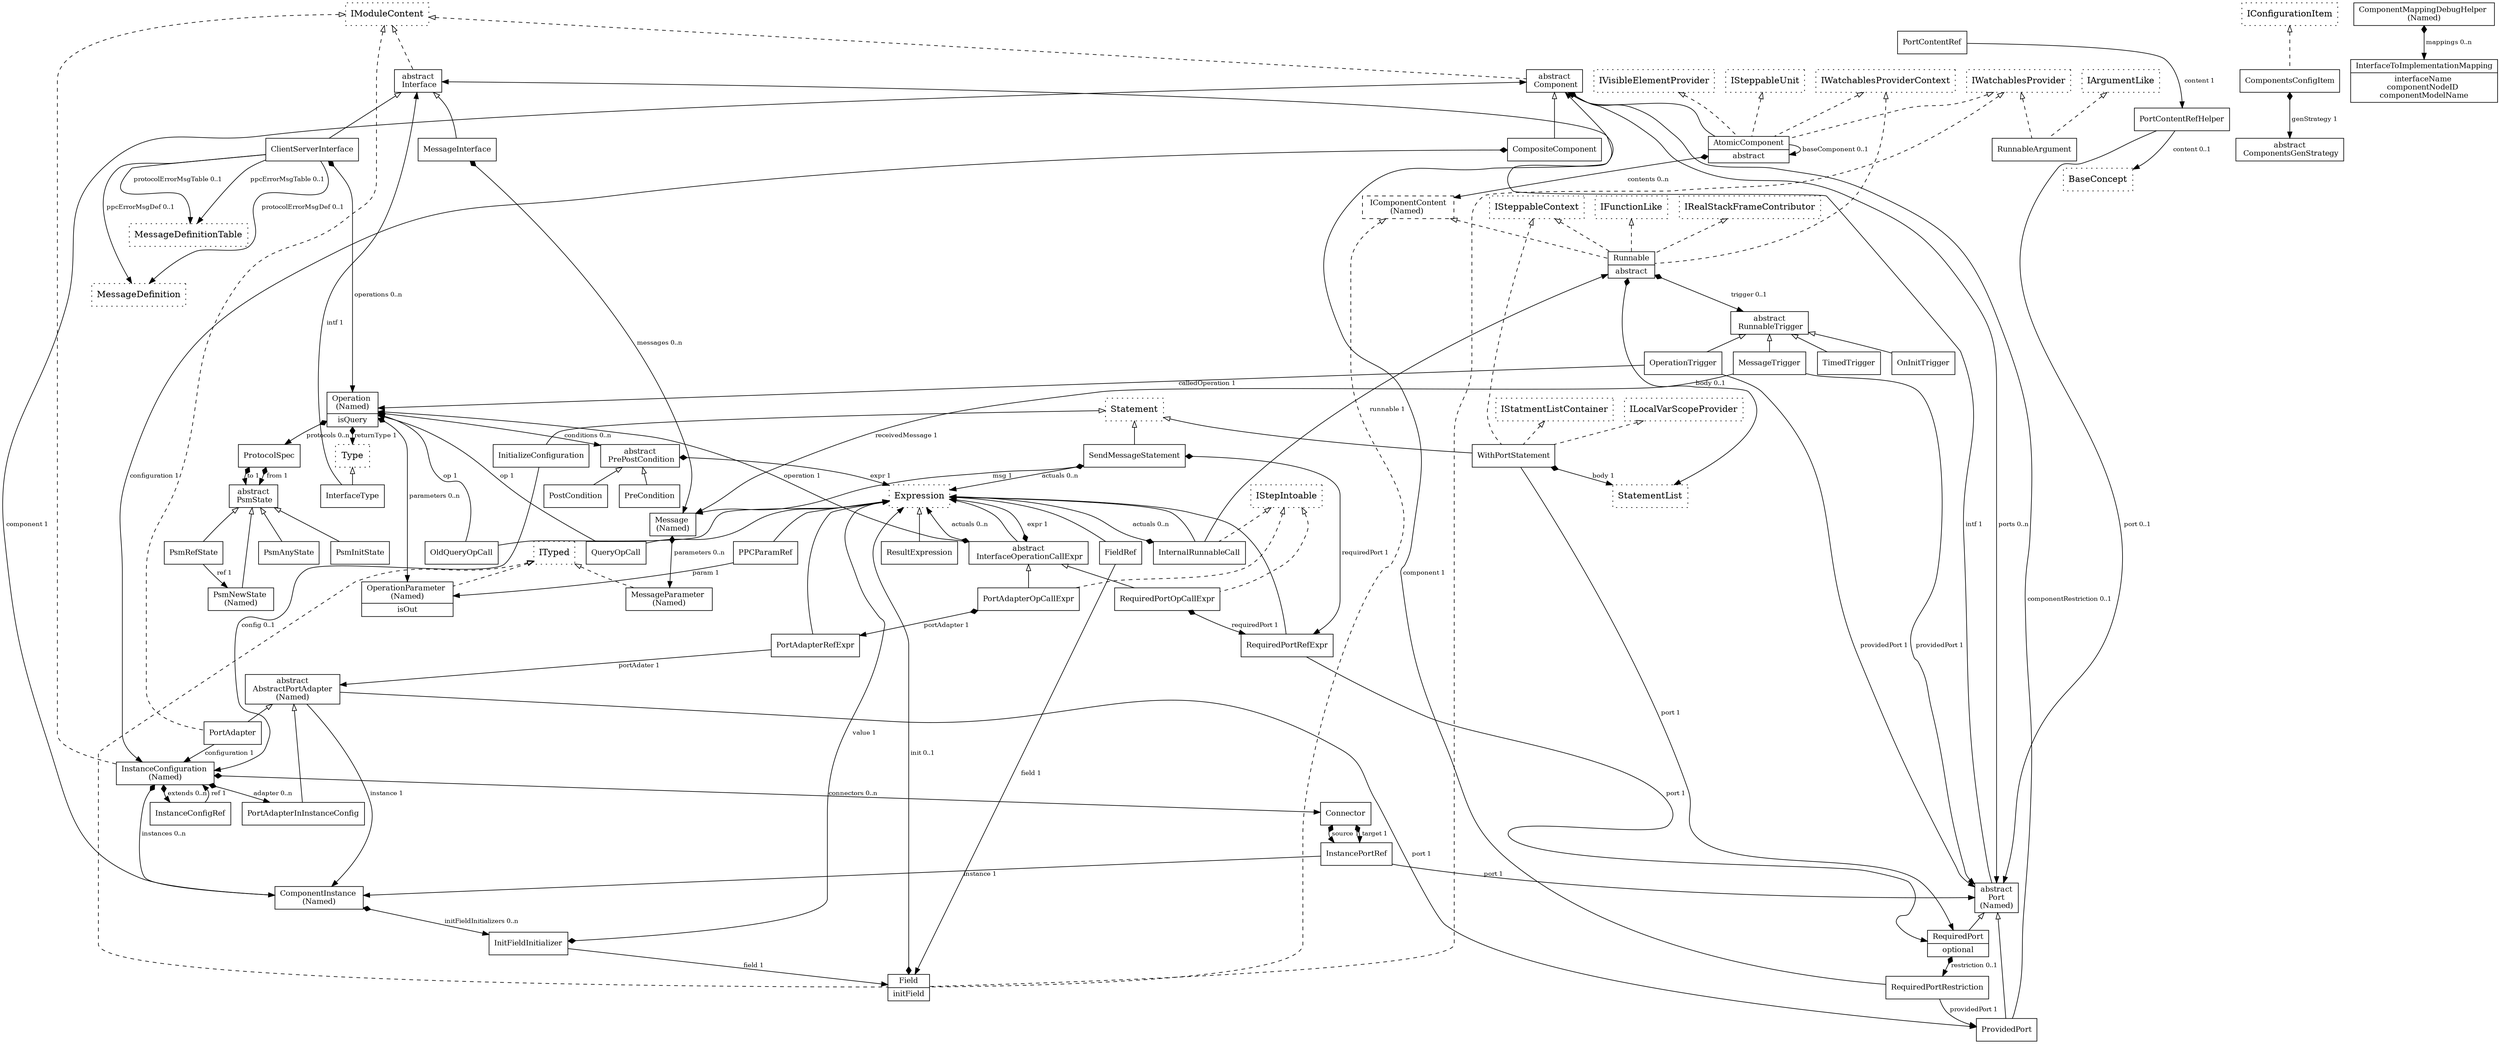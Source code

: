 digraph meta { node[shape=box style=dotted]  ranksep=0.1
Component [ fontsize=12.0 shape=record style=solid label= " { abstract\n Component } " ] ;
Interface [ fontsize=12.0 shape=record style=solid label= " { abstract\n Interface } " ] ;
ClientServerInterface [ fontsize=12.0 shape=record style=solid label= " { ClientServerInterface } " ] ;
MessageInterface [ fontsize=12.0 shape=record style=solid label= " { MessageInterface } " ] ;
Operation [ fontsize=12.0 shape=record style=solid label= " { Operation \n(Named) | isQuery } " ] ;
Message [ fontsize=12.0 shape=record style=solid label= " { Message \n(Named) } " ] ;
Port [ fontsize=12.0 shape=record style=solid label= " { abstract\n Port \n(Named) } " ] ;
ProvidedPort [ fontsize=12.0 shape=record style=solid label= " { ProvidedPort } " ] ;
RequiredPort [ fontsize=12.0 shape=record style=solid label= " { RequiredPort | optional } " ] ;
Runnable [ fontsize=12.0 shape=record style=solid label= " { Runnable | abstract } " ] ;
RunnableTrigger [ fontsize=12.0 shape=record style=solid label= " { abstract\n RunnableTrigger } " ] ;
MessageTrigger [ fontsize=12.0 shape=record style=solid label= " { MessageTrigger } " ] ;
OperationTrigger [ fontsize=12.0 shape=record style=solid label= " { OperationTrigger } " ] ;
TimedTrigger [ fontsize=12.0 shape=record style=solid label= " { TimedTrigger } " ] ;
AtomicComponent [ fontsize=12.0 shape=record style=solid label= " { AtomicComponent | abstract } " ] ;
CompositeComponent [ fontsize=12.0 shape=record style=solid label= " { CompositeComponent } " ] ;
ComponentInstance [ fontsize=12.0 shape=record style=solid label= " { ComponentInstance \n(Named) } " ] ;
Connector [ fontsize=12.0 shape=record style=solid label= " { Connector } " ] ;
InstancePortRef [ fontsize=12.0 shape=record style=solid label= " { InstancePortRef } " ] ;
InstanceConfiguration [ fontsize=12.0 shape=record style=solid label= " { InstanceConfiguration \n(Named) } " ] ;
MessageParameter [ fontsize=12.0 shape=record style=solid label= " { MessageParameter \n(Named) } " ] ;
OperationParameter [ fontsize=12.0 shape=record style=solid label= " { OperationParameter \n(Named) | isOut } " ] ;
PortAdapter [ fontsize=12.0 shape=record style=solid label= " { PortAdapter } " ] ;
RunnableArgument [ fontsize=12.0 shape=record style=solid label= " { RunnableArgument } " ] ;
PortAdapterRefExpr [ fontsize=12.0 shape=record style=solid label= " { PortAdapterRefExpr } " ] ;
InterfaceType [ fontsize=12.0 shape=record style=solid label= " { InterfaceType } " ] ;
InterfaceOperationCallExpr [ fontsize=12.0 shape=record style=solid label= " { abstract\n InterfaceOperationCallExpr } " ] ;
RequiredPortRefExpr [ fontsize=12.0 shape=record style=solid label= " { RequiredPortRefExpr } " ] ;
PortAdapterOpCallExpr [ fontsize=12.0 shape=record style=solid label= " { PortAdapterOpCallExpr } " ] ;
RequiredPortOpCallExpr [ fontsize=12.0 shape=record style=solid label= " { RequiredPortOpCallExpr } " ] ;
InitializeConfiguration [ fontsize=12.0 shape=record style=solid label= " { InitializeConfiguration } " ] ;
Field [ fontsize=12.0 shape=record style=solid label= " { Field | initField } " ] ;
FieldRef [ fontsize=12.0 shape=record style=solid label= " { FieldRef } " ] ;
WithPortStatement [ fontsize=12.0 shape=record style=solid label= " { WithPortStatement } " ] ;
InternalRunnableCall [ fontsize=12.0 shape=record style=solid label= " { InternalRunnableCall } " ] ;
SendMessageStatement [ fontsize=12.0 shape=record style=solid label= " { SendMessageStatement } " ] ;
PortContentRef [ fontsize=12.0 shape=record style=solid label= " { PortContentRef } " ] ;
PortContentRefHelper [ fontsize=12.0 shape=record style=solid label= " { PortContentRefHelper } " ] ;
RequiredPortRestriction [ fontsize=12.0 shape=record style=solid label= " { RequiredPortRestriction } " ] ;
OnInitTrigger [ fontsize=12.0 shape=record style=solid label= " { OnInitTrigger } " ] ;
PrePostCondition [ fontsize=12.0 shape=record style=solid label= " { abstract\n PrePostCondition } " ] ;
PreCondition [ fontsize=12.0 shape=record style=solid label= " { PreCondition } " ] ;
PPCParamRef [ fontsize=12.0 shape=record style=solid label= " { PPCParamRef } " ] ;
PostCondition [ fontsize=12.0 shape=record style=solid label= " { PostCondition } " ] ;
ResultExpression [ fontsize=12.0 shape=record style=solid label= " { ResultExpression } " ] ;
QueryOpCall [ fontsize=12.0 shape=record style=solid label= " { QueryOpCall } " ] ;
OldQueryOpCall [ fontsize=12.0 shape=record style=solid label= " { OldQueryOpCall } " ] ;
ProtocolSpec [ fontsize=12.0 shape=record style=solid label= " { ProtocolSpec } " ] ;
PsmState [ fontsize=12.0 shape=record style=solid label= " { abstract\n PsmState } " ] ;
PsmNewState [ fontsize=12.0 shape=record style=solid label= " { PsmNewState \n(Named) } " ] ;
PsmInitState [ fontsize=12.0 shape=record style=solid label= " { PsmInitState } " ] ;
PsmAnyState [ fontsize=12.0 shape=record style=solid label= " { PsmAnyState } " ] ;
PsmRefState [ fontsize=12.0 shape=record style=solid label= " { PsmRefState } " ] ;
InitFieldInitializer [ fontsize=12.0 shape=record style=solid label= " { InitFieldInitializer } " ] ;
InstanceConfigRef [ fontsize=12.0 shape=record style=solid label= " { InstanceConfigRef } " ] ;
AbstractPortAdapter [ fontsize=12.0 shape=record style=solid label= " { abstract\n AbstractPortAdapter \n(Named) } " ] ;
PortAdapterInInstanceConfig [ fontsize=12.0 shape=record style=solid label= " { PortAdapterInInstanceConfig } " ] ;
ComponentsConfigItem [ fontsize=12.0 shape=record style=solid label= " { ComponentsConfigItem } " ] ;
ComponentsGenStrategy [ fontsize=12.0 shape=record style=solid label= " { abstract\n ComponentsGenStrategy } " ] ;
ComponentMappingDebugHelper [ fontsize=12.0 shape=record style=solid label= " { ComponentMappingDebugHelper \n(Named) } " ] ;
InterfaceToImplementationMapping [ fontsize=12.0 shape=record style=solid label= " { InterfaceToImplementationMapping | interfaceName \ncomponentNodeID \ncomponentModelName } " ] ;
IComponentContent [ fontsize=12.0 shape=rectangle style=dashed label= " IComponentContent \n(Named) " ] ;
Interface -> ClientServerInterface [ dir=back weight=10.0 style=solid arrowtail = "empty" ]
Interface -> MessageInterface [ dir=back weight=10.0 style=solid arrowtail = "empty" ]
Port -> ProvidedPort [ dir=back weight=10.0 style=solid arrowtail = "empty" ]
Port -> RequiredPort [ dir=back weight=10.0 style=solid arrowtail = "empty" ]
RunnableTrigger -> MessageTrigger [ dir=back weight=10.0 style=solid arrowtail = "empty" ]
RunnableTrigger -> OperationTrigger [ dir=back weight=10.0 style=solid arrowtail = "empty" ]
RunnableTrigger -> TimedTrigger [ dir=back weight=10.0 style=solid arrowtail = "empty" ]
Component -> AtomicComponent [ dir=back weight=10.0 style=solid arrowtail = "empty" ]
Component -> CompositeComponent [ dir=back weight=10.0 style=solid arrowtail = "empty" ]
AbstractPortAdapter -> PortAdapter [ dir=back weight=10.0 style=solid arrowtail = "empty" ]
Expression -> PortAdapterRefExpr [ dir=back weight=10.0 style=solid arrowtail = "empty" ]
Type -> InterfaceType [ dir=back weight=10.0 style=solid arrowtail = "empty" ]
Expression -> InterfaceOperationCallExpr [ dir=back weight=10.0 style=solid arrowtail = "empty" ]
Expression -> RequiredPortRefExpr [ dir=back weight=10.0 style=solid arrowtail = "empty" ]
InterfaceOperationCallExpr -> PortAdapterOpCallExpr [ dir=back weight=10.0 style=solid arrowtail = "empty" ]
InterfaceOperationCallExpr -> RequiredPortOpCallExpr [ dir=back weight=10.0 style=solid arrowtail = "empty" ]
Statement -> InitializeConfiguration [ dir=back weight=10.0 style=solid arrowtail = "empty" ]
Expression -> FieldRef [ dir=back weight=10.0 style=solid arrowtail = "empty" ]
Statement -> WithPortStatement [ dir=back weight=10.0 style=solid arrowtail = "empty" ]
Expression -> InternalRunnableCall [ dir=back weight=10.0 style=solid arrowtail = "empty" ]
Statement -> SendMessageStatement [ dir=back weight=10.0 style=solid arrowtail = "empty" ]
RunnableTrigger -> OnInitTrigger [ dir=back weight=10.0 style=solid arrowtail = "empty" ]
PrePostCondition -> PreCondition [ dir=back weight=10.0 style=solid arrowtail = "empty" ]
Expression -> PPCParamRef [ dir=back weight=10.0 style=solid arrowtail = "empty" ]
PrePostCondition -> PostCondition [ dir=back weight=10.0 style=solid arrowtail = "empty" ]
Expression -> ResultExpression [ dir=back weight=10.0 style=solid arrowtail = "empty" ]
Expression -> QueryOpCall [ dir=back weight=10.0 style=solid arrowtail = "empty" ]
Expression -> OldQueryOpCall [ dir=back weight=10.0 style=solid arrowtail = "empty" ]
PsmState -> PsmNewState [ dir=back weight=10.0 style=solid arrowtail = "empty" ]
PsmState -> PsmInitState [ dir=back weight=10.0 style=solid arrowtail = "empty" ]
PsmState -> PsmAnyState [ dir=back weight=10.0 style=solid arrowtail = "empty" ]
PsmState -> PsmRefState [ dir=back weight=10.0 style=solid arrowtail = "empty" ]
AbstractPortAdapter -> PortAdapterInInstanceConfig [ dir=back weight=10.0 style=solid arrowtail = "empty" ]
IModuleContent -> Component [ dir=back weight=3.0 style=dashed arrowtail = "empty" ]
IModuleContent -> Interface [ dir=back weight=3.0 style=dashed arrowtail = "empty" ]
IComponentContent -> Runnable [ dir=back weight=3.0 style=dashed arrowtail = "empty" ]
IFunctionLike -> Runnable [ dir=back weight=3.0 style=dashed arrowtail = "empty" ]
IRealStackFrameContributor -> Runnable [ dir=back weight=3.0 style=dashed arrowtail = "empty" ]
ISteppableContext -> Runnable [ dir=back weight=3.0 style=dashed arrowtail = "empty" ]
IWatchablesProviderContext -> Runnable [ dir=back weight=3.0 style=dashed arrowtail = "empty" ]
IVisibleElementProvider -> AtomicComponent [ dir=back weight=3.0 style=dashed arrowtail = "empty" ]
ISteppableUnit -> AtomicComponent [ dir=back weight=3.0 style=dashed arrowtail = "empty" ]
IWatchablesProviderContext -> AtomicComponent [ dir=back weight=3.0 style=dashed arrowtail = "empty" ]
IWatchablesProvider -> AtomicComponent [ dir=back weight=3.0 style=dashed arrowtail = "empty" ]
IModuleContent -> InstanceConfiguration [ dir=back weight=3.0 style=dashed arrowtail = "empty" ]
ITyped -> MessageParameter [ dir=back weight=3.0 style=dashed arrowtail = "empty" ]
ITyped -> OperationParameter [ dir=back weight=3.0 style=dashed arrowtail = "empty" ]
IModuleContent -> PortAdapter [ dir=back weight=3.0 style=dashed arrowtail = "empty" ]
IArgumentLike -> RunnableArgument [ dir=back weight=3.0 style=dashed arrowtail = "empty" ]
IWatchablesProvider -> RunnableArgument [ dir=back weight=3.0 style=dashed arrowtail = "empty" ]
IStepIntoable -> PortAdapterOpCallExpr [ dir=back weight=3.0 style=dashed arrowtail = "empty" ]
IStepIntoable -> RequiredPortOpCallExpr [ dir=back weight=3.0 style=dashed arrowtail = "empty" ]
IComponentContent -> Field [ dir=back weight=3.0 style=dashed arrowtail = "empty" ]
ITyped -> Field [ dir=back weight=3.0 style=dashed arrowtail = "empty" ]
IWatchablesProvider -> Field [ dir=back weight=3.0 style=dashed arrowtail = "empty" ]
IStatmentListContainer -> WithPortStatement [ dir=back weight=3.0 style=dashed arrowtail = "empty" ]
ILocalVarScopeProvider -> WithPortStatement [ dir=back weight=3.0 style=dashed arrowtail = "empty" ]
ISteppableContext -> WithPortStatement [ dir=back weight=3.0 style=dashed arrowtail = "empty" ]
IStepIntoable -> InternalRunnableCall [ dir=back weight=3.0 style=dashed arrowtail = "empty" ]
IConfigurationItem -> ComponentsConfigItem [ dir=back weight=3.0 style=dashed arrowtail = "empty" ]
Component -> Port [ style=solid fontsize=10.0 dir="both" arrowhead = "normal" arrowtail = "diamond" weight=5.0 label=" ports 0..n" ]
ClientServerInterface -> Operation [ style=solid fontsize=10.0 dir="both" arrowhead = "normal" arrowtail = "diamond" weight=5.0 label=" operations 0..n" ]
MessageInterface -> Message [ style=solid fontsize=10.0 dir="both" arrowhead = "normal" arrowtail = "diamond" weight=5.0 label=" messages 0..n" ]
Operation -> Type [ style=solid fontsize=10.0 dir="both" arrowhead = "normal" arrowtail = "diamond" weight=5.0 label=" returnType 1" ]
Operation -> OperationParameter [ style=solid fontsize=10.0 dir="both" arrowhead = "normal" arrowtail = "diamond" weight=5.0 label=" parameters 0..n" ]
Operation -> PrePostCondition [ style=solid fontsize=10.0 dir="both" arrowhead = "normal" arrowtail = "diamond" weight=5.0 label=" conditions 0..n" ]
Operation -> ProtocolSpec [ style=solid fontsize=10.0 dir="both" arrowhead = "normal" arrowtail = "diamond" weight=5.0 label=" protocols 0..n" ]
Message -> MessageParameter [ style=solid fontsize=10.0 dir="both" arrowhead = "normal" arrowtail = "diamond" weight=5.0 label=" parameters 0..n" ]
RequiredPort -> RequiredPortRestriction [ style=solid fontsize=10.0 dir="both" arrowhead = "normal" arrowtail = "diamond" weight=5.0 label=" restriction 0..1" ]
Runnable -> RunnableTrigger [ style=solid fontsize=10.0 dir="both" arrowhead = "normal" arrowtail = "diamond" weight=5.0 label=" trigger 0..1" ]
Runnable -> StatementList [ style=solid fontsize=10.0 dir="both" arrowhead = "normal" arrowtail = "diamond" weight=5.0 label=" body 0..1" ]
AtomicComponent -> IComponentContent [ style=solid fontsize=10.0 dir="both" arrowhead = "normal" arrowtail = "diamond" weight=5.0 label=" contents 0..n" ]
CompositeComponent -> InstanceConfiguration [ style=solid fontsize=10.0 dir="both" arrowhead = "normal" arrowtail = "diamond" weight=5.0 label=" configuration 1" ]
ComponentInstance -> InitFieldInitializer [ style=solid fontsize=10.0 dir="both" arrowhead = "normal" arrowtail = "diamond" weight=5.0 label=" initFieldInitializers 0..n" ]
Connector -> InstancePortRef [ style=solid fontsize=10.0 dir="both" arrowhead = "normal" arrowtail = "diamond" weight=5.0 label=" source 1" ]
Connector -> InstancePortRef [ style=solid fontsize=10.0 dir="both" arrowhead = "normal" arrowtail = "diamond" weight=5.0 label=" target 1" ]
InstanceConfiguration -> ComponentInstance [ style=solid fontsize=10.0 dir="both" arrowhead = "normal" arrowtail = "diamond" weight=5.0 label=" instances 0..n" ]
InstanceConfiguration -> Connector [ style=solid fontsize=10.0 dir="both" arrowhead = "normal" arrowtail = "diamond" weight=5.0 label=" connectors 0..n" ]
InstanceConfiguration -> InstanceConfigRef [ style=solid fontsize=10.0 dir="both" arrowhead = "normal" arrowtail = "diamond" weight=5.0 label=" extends 0..n" ]
InstanceConfiguration -> PortAdapterInInstanceConfig [ style=solid fontsize=10.0 dir="both" arrowhead = "normal" arrowtail = "diamond" weight=5.0 label=" adapter 0..n" ]
InterfaceOperationCallExpr -> Expression [ style=solid fontsize=10.0 dir="both" arrowhead = "normal" arrowtail = "diamond" weight=5.0 label=" expr 1" ]
InterfaceOperationCallExpr -> Expression [ style=solid fontsize=10.0 dir="both" arrowhead = "normal" arrowtail = "diamond" weight=5.0 label=" actuals 0..n" ]
PortAdapterOpCallExpr -> PortAdapterRefExpr [ style=solid fontsize=10.0 dir="both" arrowhead = "normal" arrowtail = "diamond" weight=5.0 label=" portAdapter 1" ]
RequiredPortOpCallExpr -> RequiredPortRefExpr [ style=solid fontsize=10.0 dir="both" arrowhead = "normal" arrowtail = "diamond" weight=5.0 label=" requiredPort 1" ]
Field -> Expression [ style=solid fontsize=10.0 dir="both" arrowhead = "normal" arrowtail = "diamond" weight=5.0 label=" init 0..1" ]
WithPortStatement -> StatementList [ style=solid fontsize=10.0 dir="both" arrowhead = "normal" arrowtail = "diamond" weight=5.0 label=" body 1" ]
InternalRunnableCall -> Expression [ style=solid fontsize=10.0 dir="both" arrowhead = "normal" arrowtail = "diamond" weight=5.0 label=" actuals 0..n" ]
SendMessageStatement -> Expression [ style=solid fontsize=10.0 dir="both" arrowhead = "normal" arrowtail = "diamond" weight=5.0 label=" actuals 0..n" ]
SendMessageStatement -> RequiredPortRefExpr [ style=solid fontsize=10.0 dir="both" arrowhead = "normal" arrowtail = "diamond" weight=5.0 label=" requiredPort 1" ]
PrePostCondition -> Expression [ style=solid fontsize=10.0 dir="both" arrowhead = "normal" arrowtail = "diamond" weight=5.0 label=" expr 1" ]
ProtocolSpec -> PsmState [ style=solid fontsize=10.0 dir="both" arrowhead = "normal" arrowtail = "diamond" weight=5.0 label=" from 1" ]
ProtocolSpec -> PsmState [ style=solid fontsize=10.0 dir="both" arrowhead = "normal" arrowtail = "diamond" weight=5.0 label=" to 1" ]
InitFieldInitializer -> Expression [ style=solid fontsize=10.0 dir="both" arrowhead = "normal" arrowtail = "diamond" weight=5.0 label=" value 1" ]
ComponentsConfigItem -> ComponentsGenStrategy [ style=solid fontsize=10.0 dir="both" arrowhead = "normal" arrowtail = "diamond" weight=5.0 label=" genStrategy 1" ]
ComponentMappingDebugHelper -> InterfaceToImplementationMapping [ style=solid fontsize=10.0 dir="both" arrowhead = "normal" arrowtail = "diamond" weight=5.0 label=" mappings 0..n" ]

ClientServerInterface -> MessageDefinitionTable [ style=solid fontsize=10.0 arrowhead = "normal" weight=0.5 label=" protocolErrorMsgTable 0..1" ]
ClientServerInterface -> MessageDefinition [ style=solid fontsize=10.0 arrowhead = "normal" weight=0.5 label=" protocolErrorMsgDef 0..1" ]
ClientServerInterface -> MessageDefinitionTable [ style=solid fontsize=10.0 arrowhead = "normal" weight=0.5 label=" ppcErrorMsgTable 0..1" ]
ClientServerInterface -> MessageDefinition [ style=solid fontsize=10.0 arrowhead = "normal" weight=0.5 label=" ppcErrorMsgDef 0..1" ]
Port -> Interface [ style=solid fontsize=10.0 arrowhead = "normal" weight=0.5 label=" intf 1" ]
ProvidedPort -> Component [ style=solid fontsize=10.0 arrowhead = "normal" weight=0.5 label=" componentRestriction 0..1" ]
MessageTrigger -> Port [ style=solid fontsize=10.0 arrowhead = "normal" weight=0.5 label=" providedPort 1" ]
MessageTrigger -> Message [ style=solid fontsize=10.0 arrowhead = "normal" weight=0.5 label=" receivedMessage 1" ]
OperationTrigger -> Port [ style=solid fontsize=10.0 arrowhead = "normal" weight=0.5 label=" providedPort 1" ]
OperationTrigger -> Operation [ style=solid fontsize=10.0 arrowhead = "normal" weight=0.5 label=" calledOperation 1" ]
AtomicComponent -> AtomicComponent [ style=solid fontsize=10.0 arrowhead = "normal" weight=0.5 label=" baseComponent 0..1" ]
ComponentInstance -> Component [ style=solid fontsize=10.0 arrowhead = "normal" weight=0.5 label=" component 1" ]
InstancePortRef -> ComponentInstance [ style=solid fontsize=10.0 arrowhead = "normal" weight=0.5 label=" instance 1" ]
InstancePortRef -> Port [ style=solid fontsize=10.0 arrowhead = "normal" weight=0.5 label=" port 1" ]
PortAdapter -> InstanceConfiguration [ style=solid fontsize=10.0 arrowhead = "normal" weight=0.5 label=" configuration 1" ]
PortAdapterRefExpr -> AbstractPortAdapter [ style=solid fontsize=10.0 arrowhead = "normal" weight=0.5 label=" portAdater 1" ]
InterfaceType -> Interface [ style=solid fontsize=10.0 arrowhead = "normal" weight=0.5 label=" intf 1" ]
InterfaceOperationCallExpr -> Operation [ style=solid fontsize=10.0 arrowhead = "normal" weight=0.5 label=" operation 1" ]
RequiredPortRefExpr -> RequiredPort [ style=solid fontsize=10.0 arrowhead = "normal" weight=0.5 label=" port 1" ]
InitializeConfiguration -> InstanceConfiguration [ style=solid fontsize=10.0 arrowhead = "normal" weight=0.5 label=" config 0..1" ]
FieldRef -> Field [ style=solid fontsize=10.0 arrowhead = "normal" weight=0.5 label=" field 1" ]
WithPortStatement -> RequiredPort [ style=solid fontsize=10.0 arrowhead = "normal" weight=0.5 label=" port 1" ]
InternalRunnableCall -> Runnable [ style=solid fontsize=10.0 arrowhead = "normal" weight=0.5 label=" runnable 1" ]
SendMessageStatement -> Message [ style=solid fontsize=10.0 arrowhead = "normal" weight=0.5 label=" msg 1" ]
PortContentRef -> PortContentRefHelper [ style=solid fontsize=10.0 arrowhead = "normal" weight=0.5 label=" content 1" ]
PortContentRefHelper -> Port [ style=solid fontsize=10.0 arrowhead = "normal" weight=0.5 label=" port 0..1" ]
PortContentRefHelper -> BaseConcept [ style=solid fontsize=10.0 arrowhead = "normal" weight=0.5 label=" content 0..1" ]
RequiredPortRestriction -> Component [ style=solid fontsize=10.0 arrowhead = "normal" weight=0.5 label=" component 1" ]
RequiredPortRestriction -> ProvidedPort [ style=solid fontsize=10.0 arrowhead = "normal" weight=0.5 label=" providedPort 1" ]
PPCParamRef -> OperationParameter [ style=solid fontsize=10.0 arrowhead = "normal" weight=0.5 label=" param 1" ]
QueryOpCall -> Operation [ style=solid fontsize=10.0 arrowhead = "normal" weight=0.5 label=" op 1" ]
OldQueryOpCall -> Operation [ style=solid fontsize=10.0 arrowhead = "normal" weight=0.5 label=" op 1" ]
PsmRefState -> PsmNewState [ style=solid fontsize=10.0 arrowhead = "normal" weight=0.5 label=" ref 1" ]
InitFieldInitializer -> Field [ style=solid fontsize=10.0 arrowhead = "normal" weight=0.5 label=" field 1" ]
InstanceConfigRef -> InstanceConfiguration [ style=solid fontsize=10.0 arrowhead = "normal" weight=0.5 label=" ref 1" ]
AbstractPortAdapter -> ComponentInstance [ style=solid fontsize=10.0 arrowhead = "normal" weight=0.5 label=" instance 1" ]
AbstractPortAdapter -> ProvidedPort [ style=solid fontsize=10.0 arrowhead = "normal" weight=0.5 label=" port 1" ]
{ rank= same Interface Component }

}
